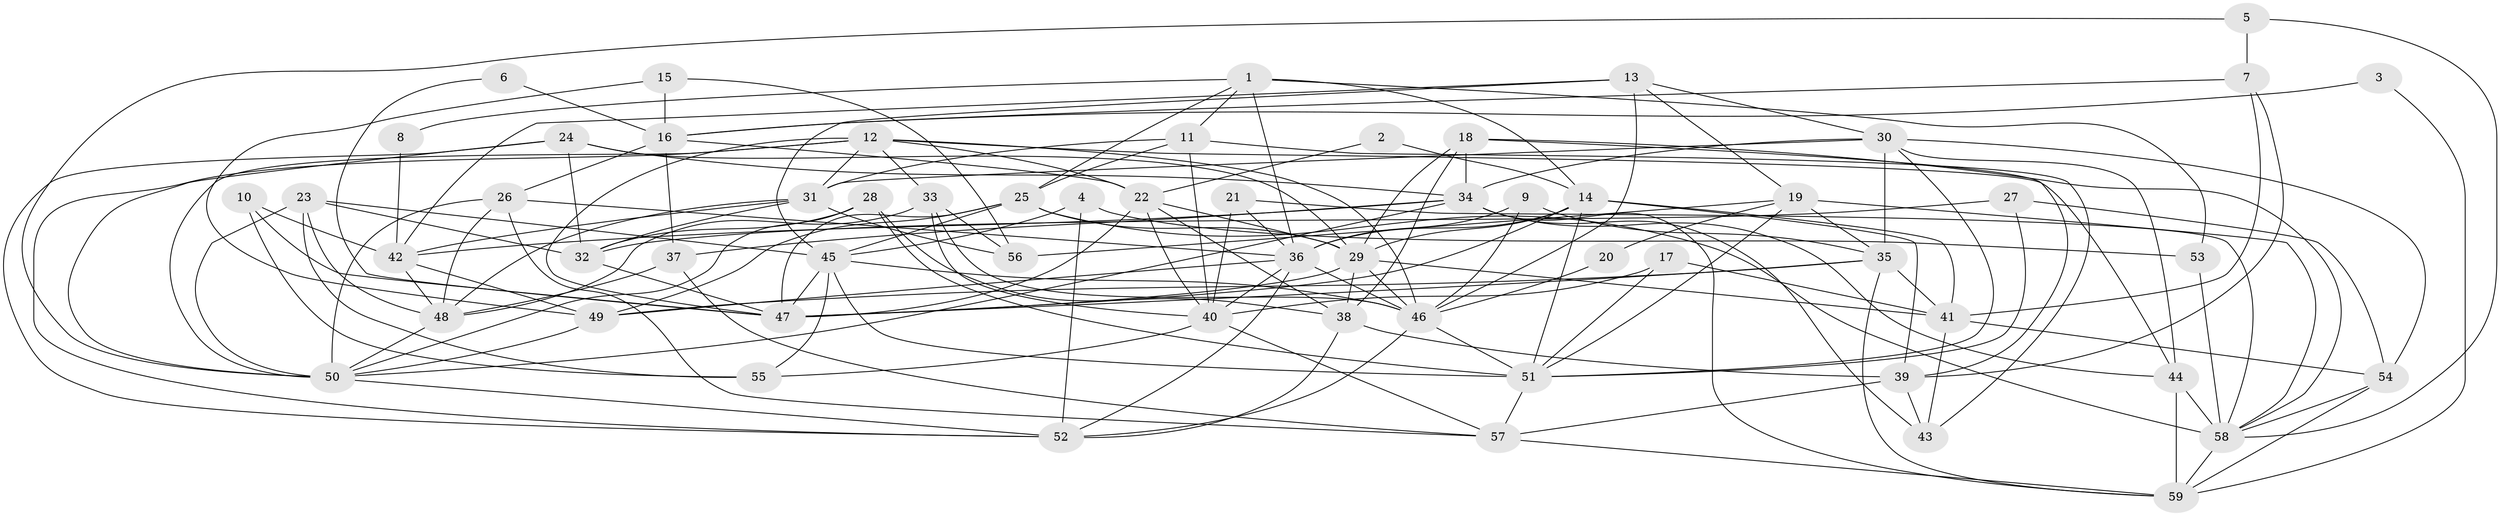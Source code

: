 // original degree distribution, {5: 0.26495726495726496, 3: 0.23931623931623933, 2: 0.15384615384615385, 6: 0.06837606837606838, 8: 0.017094017094017096, 4: 0.23076923076923078, 7: 0.02564102564102564}
// Generated by graph-tools (version 1.1) at 2025/50/03/09/25 03:50:15]
// undirected, 59 vertices, 166 edges
graph export_dot {
graph [start="1"]
  node [color=gray90,style=filled];
  1;
  2;
  3;
  4;
  5;
  6;
  7;
  8;
  9;
  10;
  11;
  12;
  13;
  14;
  15;
  16;
  17;
  18;
  19;
  20;
  21;
  22;
  23;
  24;
  25;
  26;
  27;
  28;
  29;
  30;
  31;
  32;
  33;
  34;
  35;
  36;
  37;
  38;
  39;
  40;
  41;
  42;
  43;
  44;
  45;
  46;
  47;
  48;
  49;
  50;
  51;
  52;
  53;
  54;
  55;
  56;
  57;
  58;
  59;
  1 -- 8 [weight=1.0];
  1 -- 11 [weight=1.0];
  1 -- 14 [weight=1.0];
  1 -- 25 [weight=1.0];
  1 -- 36 [weight=1.0];
  1 -- 53 [weight=1.0];
  2 -- 14 [weight=1.0];
  2 -- 22 [weight=1.0];
  3 -- 16 [weight=1.0];
  3 -- 59 [weight=1.0];
  4 -- 45 [weight=1.0];
  4 -- 52 [weight=1.0];
  4 -- 53 [weight=1.0];
  5 -- 7 [weight=1.0];
  5 -- 50 [weight=1.0];
  5 -- 58 [weight=1.0];
  6 -- 16 [weight=1.0];
  6 -- 47 [weight=1.0];
  7 -- 16 [weight=1.0];
  7 -- 39 [weight=1.0];
  7 -- 41 [weight=1.0];
  8 -- 42 [weight=1.0];
  9 -- 35 [weight=1.0];
  9 -- 36 [weight=1.0];
  9 -- 46 [weight=1.0];
  10 -- 42 [weight=1.0];
  10 -- 47 [weight=1.0];
  10 -- 55 [weight=1.0];
  11 -- 25 [weight=1.0];
  11 -- 31 [weight=1.0];
  11 -- 40 [weight=1.0];
  11 -- 43 [weight=1.0];
  12 -- 22 [weight=1.0];
  12 -- 31 [weight=1.0];
  12 -- 33 [weight=1.0];
  12 -- 44 [weight=1.0];
  12 -- 46 [weight=1.0];
  12 -- 47 [weight=1.0];
  12 -- 50 [weight=1.0];
  12 -- 52 [weight=1.0];
  13 -- 19 [weight=1.0];
  13 -- 30 [weight=1.0];
  13 -- 42 [weight=1.0];
  13 -- 45 [weight=1.0];
  13 -- 46 [weight=1.0];
  14 -- 29 [weight=1.0];
  14 -- 36 [weight=1.0];
  14 -- 39 [weight=1.0];
  14 -- 41 [weight=1.0];
  14 -- 47 [weight=1.0];
  14 -- 51 [weight=1.0];
  15 -- 16 [weight=1.0];
  15 -- 49 [weight=1.0];
  15 -- 56 [weight=1.0];
  16 -- 22 [weight=1.0];
  16 -- 26 [weight=1.0];
  16 -- 37 [weight=1.0];
  17 -- 40 [weight=1.0];
  17 -- 41 [weight=1.0];
  17 -- 51 [weight=1.0];
  18 -- 29 [weight=1.0];
  18 -- 34 [weight=1.0];
  18 -- 38 [weight=1.0];
  18 -- 39 [weight=1.0];
  18 -- 58 [weight=1.0];
  19 -- 20 [weight=1.0];
  19 -- 35 [weight=1.0];
  19 -- 51 [weight=1.0];
  19 -- 56 [weight=1.0];
  19 -- 58 [weight=1.0];
  20 -- 46 [weight=1.0];
  21 -- 36 [weight=1.0];
  21 -- 40 [weight=1.0];
  21 -- 58 [weight=1.0];
  22 -- 29 [weight=1.0];
  22 -- 38 [weight=1.0];
  22 -- 40 [weight=1.0];
  22 -- 47 [weight=1.0];
  23 -- 32 [weight=1.0];
  23 -- 45 [weight=1.0];
  23 -- 48 [weight=1.0];
  23 -- 50 [weight=1.0];
  23 -- 55 [weight=1.0];
  24 -- 29 [weight=1.0];
  24 -- 32 [weight=1.0];
  24 -- 34 [weight=1.0];
  24 -- 50 [weight=1.0];
  24 -- 52 [weight=1.0];
  25 -- 29 [weight=1.0];
  25 -- 45 [weight=1.0];
  25 -- 47 [weight=1.0];
  25 -- 49 [weight=1.0];
  25 -- 58 [weight=2.0];
  26 -- 36 [weight=1.0];
  26 -- 48 [weight=1.0];
  26 -- 50 [weight=1.0];
  26 -- 57 [weight=1.0];
  27 -- 32 [weight=1.0];
  27 -- 51 [weight=1.0];
  27 -- 54 [weight=1.0];
  28 -- 32 [weight=1.0];
  28 -- 38 [weight=1.0];
  28 -- 50 [weight=1.0];
  28 -- 51 [weight=1.0];
  29 -- 38 [weight=1.0];
  29 -- 41 [weight=1.0];
  29 -- 46 [weight=1.0];
  29 -- 47 [weight=1.0];
  30 -- 31 [weight=1.0];
  30 -- 34 [weight=1.0];
  30 -- 35 [weight=1.0];
  30 -- 44 [weight=1.0];
  30 -- 51 [weight=1.0];
  30 -- 54 [weight=1.0];
  31 -- 32 [weight=1.0];
  31 -- 42 [weight=1.0];
  31 -- 48 [weight=1.0];
  31 -- 56 [weight=1.0];
  32 -- 47 [weight=1.0];
  33 -- 40 [weight=1.0];
  33 -- 46 [weight=1.0];
  33 -- 48 [weight=1.0];
  33 -- 56 [weight=1.0];
  34 -- 37 [weight=1.0];
  34 -- 42 [weight=1.0];
  34 -- 43 [weight=1.0];
  34 -- 44 [weight=1.0];
  34 -- 50 [weight=1.0];
  34 -- 59 [weight=1.0];
  35 -- 41 [weight=1.0];
  35 -- 47 [weight=1.0];
  35 -- 49 [weight=1.0];
  35 -- 59 [weight=1.0];
  36 -- 40 [weight=1.0];
  36 -- 46 [weight=1.0];
  36 -- 49 [weight=1.0];
  36 -- 52 [weight=1.0];
  37 -- 48 [weight=1.0];
  37 -- 57 [weight=1.0];
  38 -- 39 [weight=1.0];
  38 -- 52 [weight=1.0];
  39 -- 43 [weight=1.0];
  39 -- 57 [weight=1.0];
  40 -- 55 [weight=1.0];
  40 -- 57 [weight=1.0];
  41 -- 43 [weight=1.0];
  41 -- 54 [weight=1.0];
  42 -- 48 [weight=1.0];
  42 -- 49 [weight=1.0];
  44 -- 58 [weight=2.0];
  44 -- 59 [weight=1.0];
  45 -- 46 [weight=1.0];
  45 -- 47 [weight=1.0];
  45 -- 51 [weight=1.0];
  45 -- 55 [weight=1.0];
  46 -- 51 [weight=1.0];
  46 -- 52 [weight=1.0];
  48 -- 50 [weight=1.0];
  49 -- 50 [weight=1.0];
  50 -- 52 [weight=1.0];
  51 -- 57 [weight=1.0];
  53 -- 58 [weight=1.0];
  54 -- 58 [weight=1.0];
  54 -- 59 [weight=1.0];
  57 -- 59 [weight=1.0];
  58 -- 59 [weight=1.0];
}
